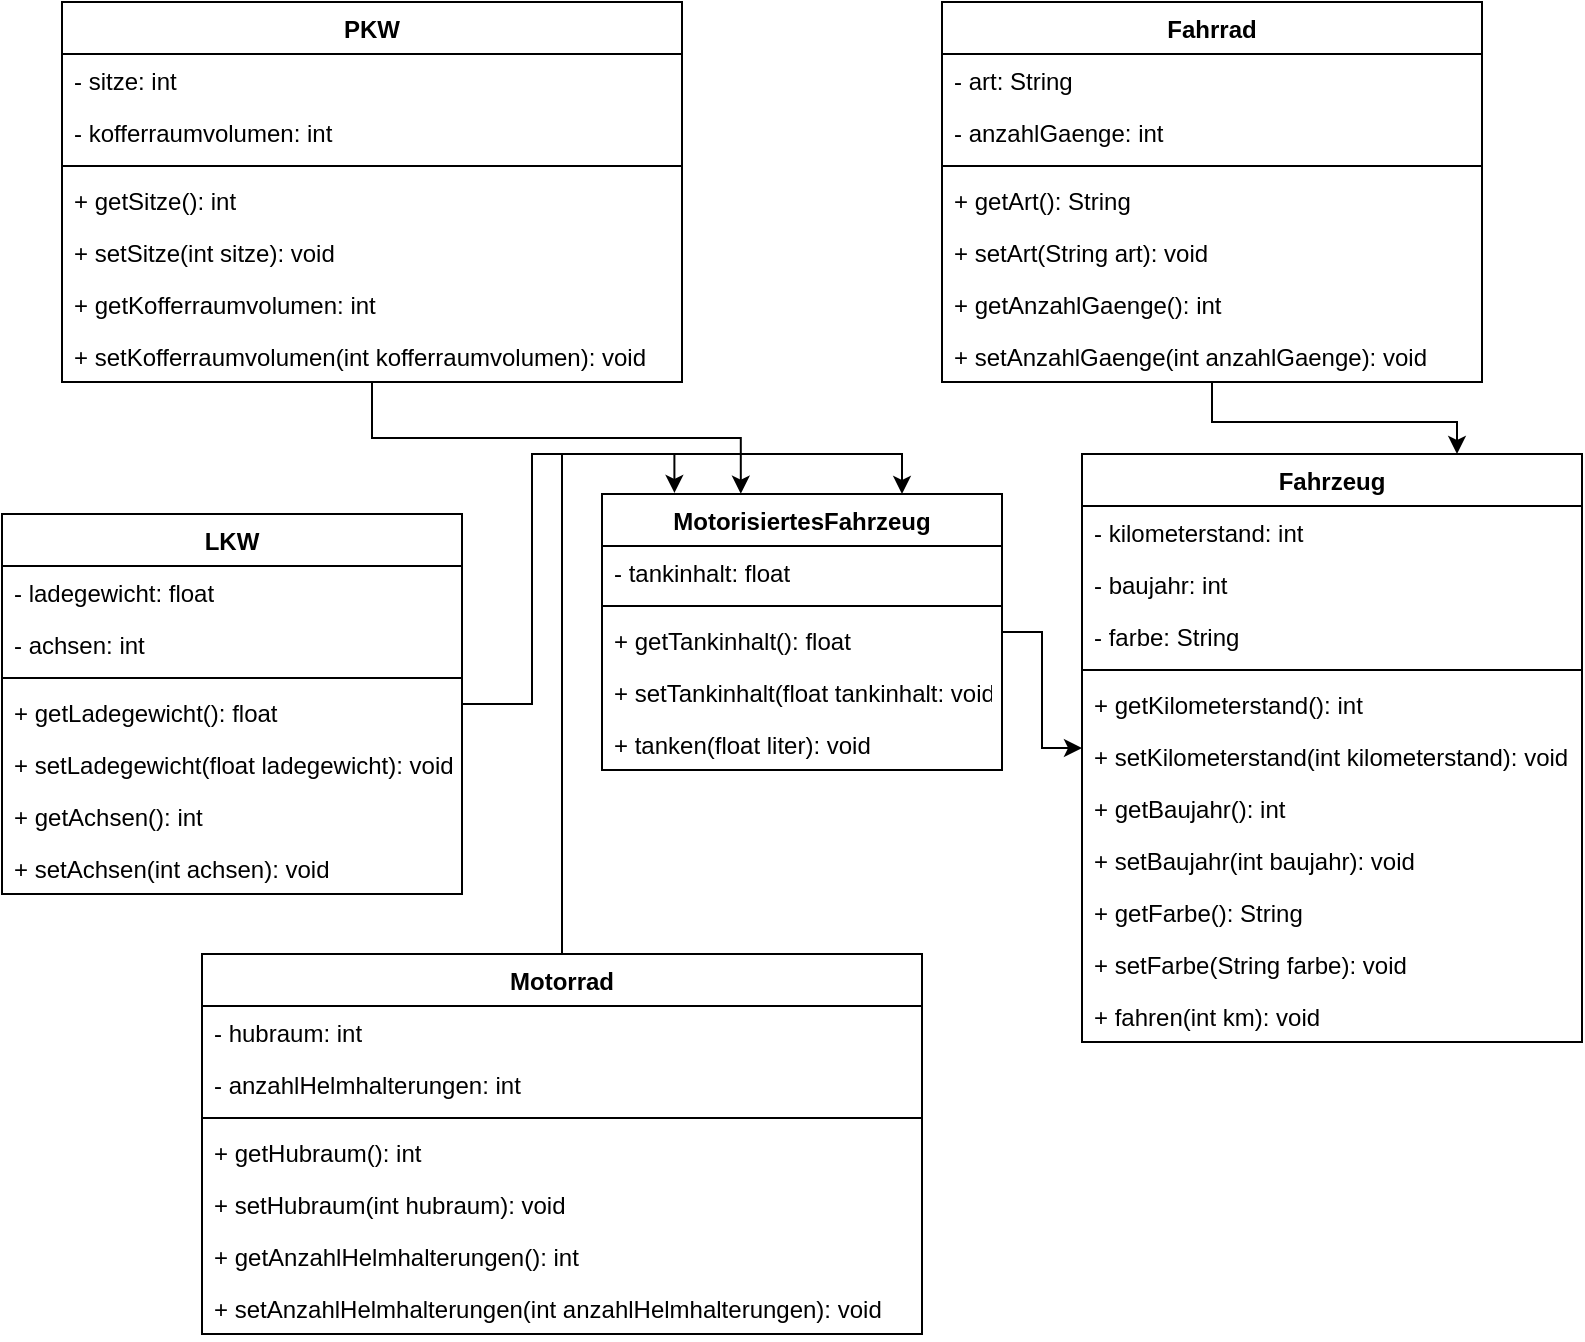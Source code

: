 <mxfile version="19.0.1" type="device"><diagram id="Y0OmzxcASAT7tjAqkf_t" name="Seite-1"><mxGraphModel dx="394" dy="1923" grid="1" gridSize="10" guides="1" tooltips="1" connect="1" arrows="1" fold="1" page="1" pageScale="1" pageWidth="827" pageHeight="1169" math="0" shadow="0"><root><mxCell id="0"/><mxCell id="1" parent="0"/><mxCell id="k6wUv0KEqBvNM9JtTSoS-62" value="Fahrzeug" style="swimlane;fontStyle=1;align=center;verticalAlign=top;childLayout=stackLayout;horizontal=1;startSize=26;horizontalStack=0;resizeParent=1;resizeParentMax=0;resizeLast=0;collapsible=1;marginBottom=0;" parent="1" vertex="1"><mxGeometry x="1390" y="-920" width="250" height="294" as="geometry"/></mxCell><mxCell id="k6wUv0KEqBvNM9JtTSoS-64" value="- kilometerstand: int" style="text;strokeColor=none;fillColor=none;align=left;verticalAlign=top;spacingLeft=4;spacingRight=4;overflow=hidden;rotatable=0;points=[[0,0.5],[1,0.5]];portConstraint=eastwest;" parent="k6wUv0KEqBvNM9JtTSoS-62" vertex="1"><mxGeometry y="26" width="250" height="26" as="geometry"/></mxCell><mxCell id="k6wUv0KEqBvNM9JtTSoS-66" value="- baujahr: int" style="text;strokeColor=none;fillColor=none;align=left;verticalAlign=top;spacingLeft=4;spacingRight=4;overflow=hidden;rotatable=0;points=[[0,0.5],[1,0.5]];portConstraint=eastwest;" parent="k6wUv0KEqBvNM9JtTSoS-62" vertex="1"><mxGeometry y="52" width="250" height="26" as="geometry"/></mxCell><mxCell id="k6wUv0KEqBvNM9JtTSoS-67" value="- farbe: String" style="text;strokeColor=none;fillColor=none;align=left;verticalAlign=top;spacingLeft=4;spacingRight=4;overflow=hidden;rotatable=0;points=[[0,0.5],[1,0.5]];portConstraint=eastwest;" parent="k6wUv0KEqBvNM9JtTSoS-62" vertex="1"><mxGeometry y="78" width="250" height="26" as="geometry"/></mxCell><mxCell id="k6wUv0KEqBvNM9JtTSoS-71" value="" style="line;strokeWidth=1;fillColor=none;align=left;verticalAlign=middle;spacingTop=-1;spacingLeft=3;spacingRight=3;rotatable=0;labelPosition=right;points=[];portConstraint=eastwest;" parent="k6wUv0KEqBvNM9JtTSoS-62" vertex="1"><mxGeometry y="104" width="250" height="8" as="geometry"/></mxCell><mxCell id="k6wUv0KEqBvNM9JtTSoS-72" value="+ getKilometerstand(): int" style="text;strokeColor=none;fillColor=none;align=left;verticalAlign=top;spacingLeft=4;spacingRight=4;overflow=hidden;rotatable=0;points=[[0,0.5],[1,0.5]];portConstraint=eastwest;" parent="k6wUv0KEqBvNM9JtTSoS-62" vertex="1"><mxGeometry y="112" width="250" height="26" as="geometry"/></mxCell><mxCell id="k6wUv0KEqBvNM9JtTSoS-73" value="+ setKilometerstand(int kilometerstand): void" style="text;strokeColor=none;fillColor=none;align=left;verticalAlign=top;spacingLeft=4;spacingRight=4;overflow=hidden;rotatable=0;points=[[0,0.5],[1,0.5]];portConstraint=eastwest;" parent="k6wUv0KEqBvNM9JtTSoS-62" vertex="1"><mxGeometry y="138" width="250" height="26" as="geometry"/></mxCell><mxCell id="vWXZyqVZR9DLt2OENwW7-8" value="+ getBaujahr(): int" style="text;strokeColor=none;fillColor=none;align=left;verticalAlign=top;spacingLeft=4;spacingRight=4;overflow=hidden;rotatable=0;points=[[0,0.5],[1,0.5]];portConstraint=eastwest;" vertex="1" parent="k6wUv0KEqBvNM9JtTSoS-62"><mxGeometry y="164" width="250" height="26" as="geometry"/></mxCell><mxCell id="vWXZyqVZR9DLt2OENwW7-9" value="+ setBaujahr(int baujahr): void" style="text;strokeColor=none;fillColor=none;align=left;verticalAlign=top;spacingLeft=4;spacingRight=4;overflow=hidden;rotatable=0;points=[[0,0.5],[1,0.5]];portConstraint=eastwest;" vertex="1" parent="k6wUv0KEqBvNM9JtTSoS-62"><mxGeometry y="190" width="250" height="26" as="geometry"/></mxCell><mxCell id="vWXZyqVZR9DLt2OENwW7-10" value="+ getFarbe(): String" style="text;strokeColor=none;fillColor=none;align=left;verticalAlign=top;spacingLeft=4;spacingRight=4;overflow=hidden;rotatable=0;points=[[0,0.5],[1,0.5]];portConstraint=eastwest;" vertex="1" parent="k6wUv0KEqBvNM9JtTSoS-62"><mxGeometry y="216" width="250" height="26" as="geometry"/></mxCell><mxCell id="vWXZyqVZR9DLt2OENwW7-11" value="+ setFarbe(String farbe): void" style="text;strokeColor=none;fillColor=none;align=left;verticalAlign=top;spacingLeft=4;spacingRight=4;overflow=hidden;rotatable=0;points=[[0,0.5],[1,0.5]];portConstraint=eastwest;" vertex="1" parent="k6wUv0KEqBvNM9JtTSoS-62"><mxGeometry y="242" width="250" height="26" as="geometry"/></mxCell><mxCell id="vWXZyqVZR9DLt2OENwW7-12" value="+ fahren(int km): void" style="text;strokeColor=none;fillColor=none;align=left;verticalAlign=top;spacingLeft=4;spacingRight=4;overflow=hidden;rotatable=0;points=[[0,0.5],[1,0.5]];portConstraint=eastwest;" vertex="1" parent="k6wUv0KEqBvNM9JtTSoS-62"><mxGeometry y="268" width="250" height="26" as="geometry"/></mxCell><mxCell id="vWXZyqVZR9DLt2OENwW7-44" style="edgeStyle=orthogonalEdgeStyle;rounded=0;orthogonalLoop=1;jettySize=auto;html=1;entryX=0.347;entryY=-0.001;entryDx=0;entryDy=0;entryPerimeter=0;" edge="1" parent="1" source="k6wUv0KEqBvNM9JtTSoS-76" target="vWXZyqVZR9DLt2OENwW7-13"><mxGeometry relative="1" as="geometry"/></mxCell><mxCell id="k6wUv0KEqBvNM9JtTSoS-76" value="PKW" style="swimlane;fontStyle=1;align=center;verticalAlign=top;childLayout=stackLayout;horizontal=1;startSize=26;horizontalStack=0;resizeParent=1;resizeParentMax=0;resizeLast=0;collapsible=1;marginBottom=0;" parent="1" vertex="1"><mxGeometry x="880" y="-1146" width="310" height="190" as="geometry"/></mxCell><mxCell id="k6wUv0KEqBvNM9JtTSoS-77" value="- sitze: int" style="text;strokeColor=none;fillColor=none;align=left;verticalAlign=top;spacingLeft=4;spacingRight=4;overflow=hidden;rotatable=0;points=[[0,0.5],[1,0.5]];portConstraint=eastwest;" parent="k6wUv0KEqBvNM9JtTSoS-76" vertex="1"><mxGeometry y="26" width="310" height="26" as="geometry"/></mxCell><mxCell id="k6wUv0KEqBvNM9JtTSoS-78" value="- kofferraumvolumen: int" style="text;strokeColor=none;fillColor=none;align=left;verticalAlign=top;spacingLeft=4;spacingRight=4;overflow=hidden;rotatable=0;points=[[0,0.5],[1,0.5]];portConstraint=eastwest;" parent="k6wUv0KEqBvNM9JtTSoS-76" vertex="1"><mxGeometry y="52" width="310" height="26" as="geometry"/></mxCell><mxCell id="k6wUv0KEqBvNM9JtTSoS-79" value="" style="line;strokeWidth=1;fillColor=none;align=left;verticalAlign=middle;spacingTop=-1;spacingLeft=3;spacingRight=3;rotatable=0;labelPosition=right;points=[];portConstraint=eastwest;" parent="k6wUv0KEqBvNM9JtTSoS-76" vertex="1"><mxGeometry y="78" width="310" height="8" as="geometry"/></mxCell><mxCell id="vWXZyqVZR9DLt2OENwW7-21" value="+ getSitze(): int" style="text;strokeColor=none;fillColor=none;align=left;verticalAlign=top;spacingLeft=4;spacingRight=4;overflow=hidden;rotatable=0;points=[[0,0.5],[1,0.5]];portConstraint=eastwest;" vertex="1" parent="k6wUv0KEqBvNM9JtTSoS-76"><mxGeometry y="86" width="310" height="26" as="geometry"/></mxCell><mxCell id="vWXZyqVZR9DLt2OENwW7-27" value="+ setSitze(int sitze): void&#10;" style="text;strokeColor=none;fillColor=none;align=left;verticalAlign=top;spacingLeft=4;spacingRight=4;overflow=hidden;rotatable=0;points=[[0,0.5],[1,0.5]];portConstraint=eastwest;" vertex="1" parent="k6wUv0KEqBvNM9JtTSoS-76"><mxGeometry y="112" width="310" height="26" as="geometry"/></mxCell><mxCell id="vWXZyqVZR9DLt2OENwW7-28" value="+ getKofferraumvolumen: int" style="text;strokeColor=none;fillColor=none;align=left;verticalAlign=top;spacingLeft=4;spacingRight=4;overflow=hidden;rotatable=0;points=[[0,0.5],[1,0.5]];portConstraint=eastwest;" vertex="1" parent="k6wUv0KEqBvNM9JtTSoS-76"><mxGeometry y="138" width="310" height="26" as="geometry"/></mxCell><mxCell id="vWXZyqVZR9DLt2OENwW7-29" value="+ setKofferraumvolumen(int kofferraumvolumen): void" style="text;strokeColor=none;fillColor=none;align=left;verticalAlign=top;spacingLeft=4;spacingRight=4;overflow=hidden;rotatable=0;points=[[0,0.5],[1,0.5]];portConstraint=eastwest;" vertex="1" parent="k6wUv0KEqBvNM9JtTSoS-76"><mxGeometry y="164" width="310" height="26" as="geometry"/></mxCell><mxCell id="vWXZyqVZR9DLt2OENwW7-45" style="edgeStyle=orthogonalEdgeStyle;rounded=0;orthogonalLoop=1;jettySize=auto;html=1;entryX=0.75;entryY=0;entryDx=0;entryDy=0;" edge="1" parent="1" source="k6wUv0KEqBvNM9JtTSoS-84" target="vWXZyqVZR9DLt2OENwW7-13"><mxGeometry relative="1" as="geometry"/></mxCell><mxCell id="k6wUv0KEqBvNM9JtTSoS-84" value="LKW" style="swimlane;fontStyle=1;align=center;verticalAlign=top;childLayout=stackLayout;horizontal=1;startSize=26;horizontalStack=0;resizeParent=1;resizeParentMax=0;resizeLast=0;collapsible=1;marginBottom=0;" parent="1" vertex="1"><mxGeometry x="850" y="-890" width="230" height="190" as="geometry"/></mxCell><mxCell id="k6wUv0KEqBvNM9JtTSoS-85" value="- ladegewicht: float" style="text;strokeColor=none;fillColor=none;align=left;verticalAlign=top;spacingLeft=4;spacingRight=4;overflow=hidden;rotatable=0;points=[[0,0.5],[1,0.5]];portConstraint=eastwest;" parent="k6wUv0KEqBvNM9JtTSoS-84" vertex="1"><mxGeometry y="26" width="230" height="26" as="geometry"/></mxCell><mxCell id="k6wUv0KEqBvNM9JtTSoS-86" value="- achsen: int" style="text;strokeColor=none;fillColor=none;align=left;verticalAlign=top;spacingLeft=4;spacingRight=4;overflow=hidden;rotatable=0;points=[[0,0.5],[1,0.5]];portConstraint=eastwest;" parent="k6wUv0KEqBvNM9JtTSoS-84" vertex="1"><mxGeometry y="52" width="230" height="26" as="geometry"/></mxCell><mxCell id="k6wUv0KEqBvNM9JtTSoS-87" value="" style="line;strokeWidth=1;fillColor=none;align=left;verticalAlign=middle;spacingTop=-1;spacingLeft=3;spacingRight=3;rotatable=0;labelPosition=right;points=[];portConstraint=eastwest;" parent="k6wUv0KEqBvNM9JtTSoS-84" vertex="1"><mxGeometry y="78" width="230" height="8" as="geometry"/></mxCell><mxCell id="vWXZyqVZR9DLt2OENwW7-38" value="+ getLadegewicht(): float" style="text;strokeColor=none;fillColor=none;align=left;verticalAlign=top;spacingLeft=4;spacingRight=4;overflow=hidden;rotatable=0;points=[[0,0.5],[1,0.5]];portConstraint=eastwest;" vertex="1" parent="k6wUv0KEqBvNM9JtTSoS-84"><mxGeometry y="86" width="230" height="26" as="geometry"/></mxCell><mxCell id="vWXZyqVZR9DLt2OENwW7-39" value="+ setLadegewicht(float ladegewicht): void" style="text;strokeColor=none;fillColor=none;align=left;verticalAlign=top;spacingLeft=4;spacingRight=4;overflow=hidden;rotatable=0;points=[[0,0.5],[1,0.5]];portConstraint=eastwest;" vertex="1" parent="k6wUv0KEqBvNM9JtTSoS-84"><mxGeometry y="112" width="230" height="26" as="geometry"/></mxCell><mxCell id="vWXZyqVZR9DLt2OENwW7-40" value="+ getAchsen(): int" style="text;strokeColor=none;fillColor=none;align=left;verticalAlign=top;spacingLeft=4;spacingRight=4;overflow=hidden;rotatable=0;points=[[0,0.5],[1,0.5]];portConstraint=eastwest;" vertex="1" parent="k6wUv0KEqBvNM9JtTSoS-84"><mxGeometry y="138" width="230" height="26" as="geometry"/></mxCell><mxCell id="vWXZyqVZR9DLt2OENwW7-41" value="+ setAchsen(int achsen): void" style="text;strokeColor=none;fillColor=none;align=left;verticalAlign=top;spacingLeft=4;spacingRight=4;overflow=hidden;rotatable=0;points=[[0,0.5],[1,0.5]];portConstraint=eastwest;" vertex="1" parent="k6wUv0KEqBvNM9JtTSoS-84"><mxGeometry y="164" width="230" height="26" as="geometry"/></mxCell><mxCell id="vWXZyqVZR9DLt2OENwW7-48" style="edgeStyle=orthogonalEdgeStyle;rounded=0;orthogonalLoop=1;jettySize=auto;html=1;entryX=0.181;entryY=-0.004;entryDx=0;entryDy=0;entryPerimeter=0;" edge="1" parent="1" source="k6wUv0KEqBvNM9JtTSoS-93" target="vWXZyqVZR9DLt2OENwW7-13"><mxGeometry relative="1" as="geometry"/></mxCell><mxCell id="k6wUv0KEqBvNM9JtTSoS-93" value="Motorrad" style="swimlane;fontStyle=1;align=center;verticalAlign=top;childLayout=stackLayout;horizontal=1;startSize=26;horizontalStack=0;resizeParent=1;resizeParentMax=0;resizeLast=0;collapsible=1;marginBottom=0;" parent="1" vertex="1"><mxGeometry x="950" y="-670" width="360" height="190" as="geometry"/></mxCell><mxCell id="k6wUv0KEqBvNM9JtTSoS-97" value="- hubraum: int" style="text;strokeColor=none;fillColor=none;align=left;verticalAlign=top;spacingLeft=4;spacingRight=4;overflow=hidden;rotatable=0;points=[[0,0.5],[1,0.5]];portConstraint=eastwest;" parent="k6wUv0KEqBvNM9JtTSoS-93" vertex="1"><mxGeometry y="26" width="360" height="26" as="geometry"/></mxCell><mxCell id="k6wUv0KEqBvNM9JtTSoS-122" value="- anzahlHelmhalterungen: int" style="text;strokeColor=none;fillColor=none;align=left;verticalAlign=top;spacingLeft=4;spacingRight=4;overflow=hidden;rotatable=0;points=[[0,0.5],[1,0.5]];portConstraint=eastwest;" parent="k6wUv0KEqBvNM9JtTSoS-93" vertex="1"><mxGeometry y="52" width="360" height="26" as="geometry"/></mxCell><mxCell id="k6wUv0KEqBvNM9JtTSoS-94" value="" style="line;strokeWidth=1;fillColor=none;align=left;verticalAlign=middle;spacingTop=-1;spacingLeft=3;spacingRight=3;rotatable=0;labelPosition=right;points=[];portConstraint=eastwest;" parent="k6wUv0KEqBvNM9JtTSoS-93" vertex="1"><mxGeometry y="78" width="360" height="8" as="geometry"/></mxCell><mxCell id="vWXZyqVZR9DLt2OENwW7-30" value="+ getHubraum(): int" style="text;strokeColor=none;fillColor=none;align=left;verticalAlign=top;spacingLeft=4;spacingRight=4;overflow=hidden;rotatable=0;points=[[0,0.5],[1,0.5]];portConstraint=eastwest;" vertex="1" parent="k6wUv0KEqBvNM9JtTSoS-93"><mxGeometry y="86" width="360" height="26" as="geometry"/></mxCell><mxCell id="vWXZyqVZR9DLt2OENwW7-31" value="+ setHubraum(int hubraum): void" style="text;strokeColor=none;fillColor=none;align=left;verticalAlign=top;spacingLeft=4;spacingRight=4;overflow=hidden;rotatable=0;points=[[0,0.5],[1,0.5]];portConstraint=eastwest;" vertex="1" parent="k6wUv0KEqBvNM9JtTSoS-93"><mxGeometry y="112" width="360" height="26" as="geometry"/></mxCell><mxCell id="vWXZyqVZR9DLt2OENwW7-32" value="+ getAnzahlHelmhalterungen(): int" style="text;strokeColor=none;fillColor=none;align=left;verticalAlign=top;spacingLeft=4;spacingRight=4;overflow=hidden;rotatable=0;points=[[0,0.5],[1,0.5]];portConstraint=eastwest;" vertex="1" parent="k6wUv0KEqBvNM9JtTSoS-93"><mxGeometry y="138" width="360" height="26" as="geometry"/></mxCell><mxCell id="vWXZyqVZR9DLt2OENwW7-33" value="+ setAnzahlHelmhalterungen(int anzahlHelmhalterungen): void" style="text;strokeColor=none;fillColor=none;align=left;verticalAlign=top;spacingLeft=4;spacingRight=4;overflow=hidden;rotatable=0;points=[[0,0.5],[1,0.5]];portConstraint=eastwest;" vertex="1" parent="k6wUv0KEqBvNM9JtTSoS-93"><mxGeometry y="164" width="360" height="26" as="geometry"/></mxCell><mxCell id="vWXZyqVZR9DLt2OENwW7-49" style="edgeStyle=orthogonalEdgeStyle;rounded=0;orthogonalLoop=1;jettySize=auto;html=1;entryX=0.75;entryY=0;entryDx=0;entryDy=0;" edge="1" parent="1" source="k6wUv0KEqBvNM9JtTSoS-99" target="k6wUv0KEqBvNM9JtTSoS-62"><mxGeometry relative="1" as="geometry"/></mxCell><mxCell id="k6wUv0KEqBvNM9JtTSoS-99" value="Fahrrad" style="swimlane;fontStyle=1;align=center;verticalAlign=top;childLayout=stackLayout;horizontal=1;startSize=26;horizontalStack=0;resizeParent=1;resizeParentMax=0;resizeLast=0;collapsible=1;marginBottom=0;" parent="1" vertex="1"><mxGeometry x="1320" y="-1146" width="270" height="190" as="geometry"/></mxCell><mxCell id="k6wUv0KEqBvNM9JtTSoS-100" value="- art: String" style="text;strokeColor=none;fillColor=none;align=left;verticalAlign=top;spacingLeft=4;spacingRight=4;overflow=hidden;rotatable=0;points=[[0,0.5],[1,0.5]];portConstraint=eastwest;" parent="k6wUv0KEqBvNM9JtTSoS-99" vertex="1"><mxGeometry y="26" width="270" height="26" as="geometry"/></mxCell><mxCell id="k6wUv0KEqBvNM9JtTSoS-121" value="- anzahlGaenge: int" style="text;strokeColor=none;fillColor=none;align=left;verticalAlign=top;spacingLeft=4;spacingRight=4;overflow=hidden;rotatable=0;points=[[0,0.5],[1,0.5]];portConstraint=eastwest;" parent="k6wUv0KEqBvNM9JtTSoS-99" vertex="1"><mxGeometry y="52" width="270" height="26" as="geometry"/></mxCell><mxCell id="k6wUv0KEqBvNM9JtTSoS-101" value="" style="line;strokeWidth=1;fillColor=none;align=left;verticalAlign=middle;spacingTop=-1;spacingLeft=3;spacingRight=3;rotatable=0;labelPosition=right;points=[];portConstraint=eastwest;" parent="k6wUv0KEqBvNM9JtTSoS-99" vertex="1"><mxGeometry y="78" width="270" height="8" as="geometry"/></mxCell><mxCell id="vWXZyqVZR9DLt2OENwW7-34" value="+ getArt(): String" style="text;strokeColor=none;fillColor=none;align=left;verticalAlign=top;spacingLeft=4;spacingRight=4;overflow=hidden;rotatable=0;points=[[0,0.5],[1,0.5]];portConstraint=eastwest;" vertex="1" parent="k6wUv0KEqBvNM9JtTSoS-99"><mxGeometry y="86" width="270" height="26" as="geometry"/></mxCell><mxCell id="vWXZyqVZR9DLt2OENwW7-35" value="+ setArt(String art): void" style="text;strokeColor=none;fillColor=none;align=left;verticalAlign=top;spacingLeft=4;spacingRight=4;overflow=hidden;rotatable=0;points=[[0,0.5],[1,0.5]];portConstraint=eastwest;" vertex="1" parent="k6wUv0KEqBvNM9JtTSoS-99"><mxGeometry y="112" width="270" height="26" as="geometry"/></mxCell><mxCell id="vWXZyqVZR9DLt2OENwW7-36" value="+ getAnzahlGaenge(): int" style="text;strokeColor=none;fillColor=none;align=left;verticalAlign=top;spacingLeft=4;spacingRight=4;overflow=hidden;rotatable=0;points=[[0,0.5],[1,0.5]];portConstraint=eastwest;" vertex="1" parent="k6wUv0KEqBvNM9JtTSoS-99"><mxGeometry y="138" width="270" height="26" as="geometry"/></mxCell><mxCell id="vWXZyqVZR9DLt2OENwW7-37" value="+ setAnzahlGaenge(int anzahlGaenge): void" style="text;strokeColor=none;fillColor=none;align=left;verticalAlign=top;spacingLeft=4;spacingRight=4;overflow=hidden;rotatable=0;points=[[0,0.5],[1,0.5]];portConstraint=eastwest;" vertex="1" parent="k6wUv0KEqBvNM9JtTSoS-99"><mxGeometry y="164" width="270" height="26" as="geometry"/></mxCell><mxCell id="vWXZyqVZR9DLt2OENwW7-46" style="edgeStyle=orthogonalEdgeStyle;rounded=0;orthogonalLoop=1;jettySize=auto;html=1;" edge="1" parent="1" source="vWXZyqVZR9DLt2OENwW7-13" target="k6wUv0KEqBvNM9JtTSoS-62"><mxGeometry relative="1" as="geometry"/></mxCell><mxCell id="vWXZyqVZR9DLt2OENwW7-13" value="MotorisiertesFahrzeug" style="swimlane;fontStyle=1;align=center;verticalAlign=top;childLayout=stackLayout;horizontal=1;startSize=26;horizontalStack=0;resizeParent=1;resizeParentMax=0;resizeLast=0;collapsible=1;marginBottom=0;" vertex="1" parent="1"><mxGeometry x="1150" y="-900" width="200" height="138" as="geometry"/></mxCell><mxCell id="vWXZyqVZR9DLt2OENwW7-14" value="- tankinhalt: float" style="text;strokeColor=none;fillColor=none;align=left;verticalAlign=top;spacingLeft=4;spacingRight=4;overflow=hidden;rotatable=0;points=[[0,0.5],[1,0.5]];portConstraint=eastwest;" vertex="1" parent="vWXZyqVZR9DLt2OENwW7-13"><mxGeometry y="26" width="200" height="26" as="geometry"/></mxCell><mxCell id="vWXZyqVZR9DLt2OENwW7-16" value="" style="line;strokeWidth=1;fillColor=none;align=left;verticalAlign=middle;spacingTop=-1;spacingLeft=3;spacingRight=3;rotatable=0;labelPosition=right;points=[];portConstraint=eastwest;" vertex="1" parent="vWXZyqVZR9DLt2OENwW7-13"><mxGeometry y="52" width="200" height="8" as="geometry"/></mxCell><mxCell id="vWXZyqVZR9DLt2OENwW7-18" value="+ getTankinhalt(): float" style="text;strokeColor=none;fillColor=none;align=left;verticalAlign=top;spacingLeft=4;spacingRight=4;overflow=hidden;rotatable=0;points=[[0,0.5],[1,0.5]];portConstraint=eastwest;" vertex="1" parent="vWXZyqVZR9DLt2OENwW7-13"><mxGeometry y="60" width="200" height="26" as="geometry"/></mxCell><mxCell id="vWXZyqVZR9DLt2OENwW7-19" value="+ setTankinhalt(float tankinhalt: void" style="text;strokeColor=none;fillColor=none;align=left;verticalAlign=top;spacingLeft=4;spacingRight=4;overflow=hidden;rotatable=0;points=[[0,0.5],[1,0.5]];portConstraint=eastwest;" vertex="1" parent="vWXZyqVZR9DLt2OENwW7-13"><mxGeometry y="86" width="200" height="26" as="geometry"/></mxCell><mxCell id="vWXZyqVZR9DLt2OENwW7-20" value="+ tanken(float liter): void" style="text;strokeColor=none;fillColor=none;align=left;verticalAlign=top;spacingLeft=4;spacingRight=4;overflow=hidden;rotatable=0;points=[[0,0.5],[1,0.5]];portConstraint=eastwest;" vertex="1" parent="vWXZyqVZR9DLt2OENwW7-13"><mxGeometry y="112" width="200" height="26" as="geometry"/></mxCell></root></mxGraphModel></diagram></mxfile>
